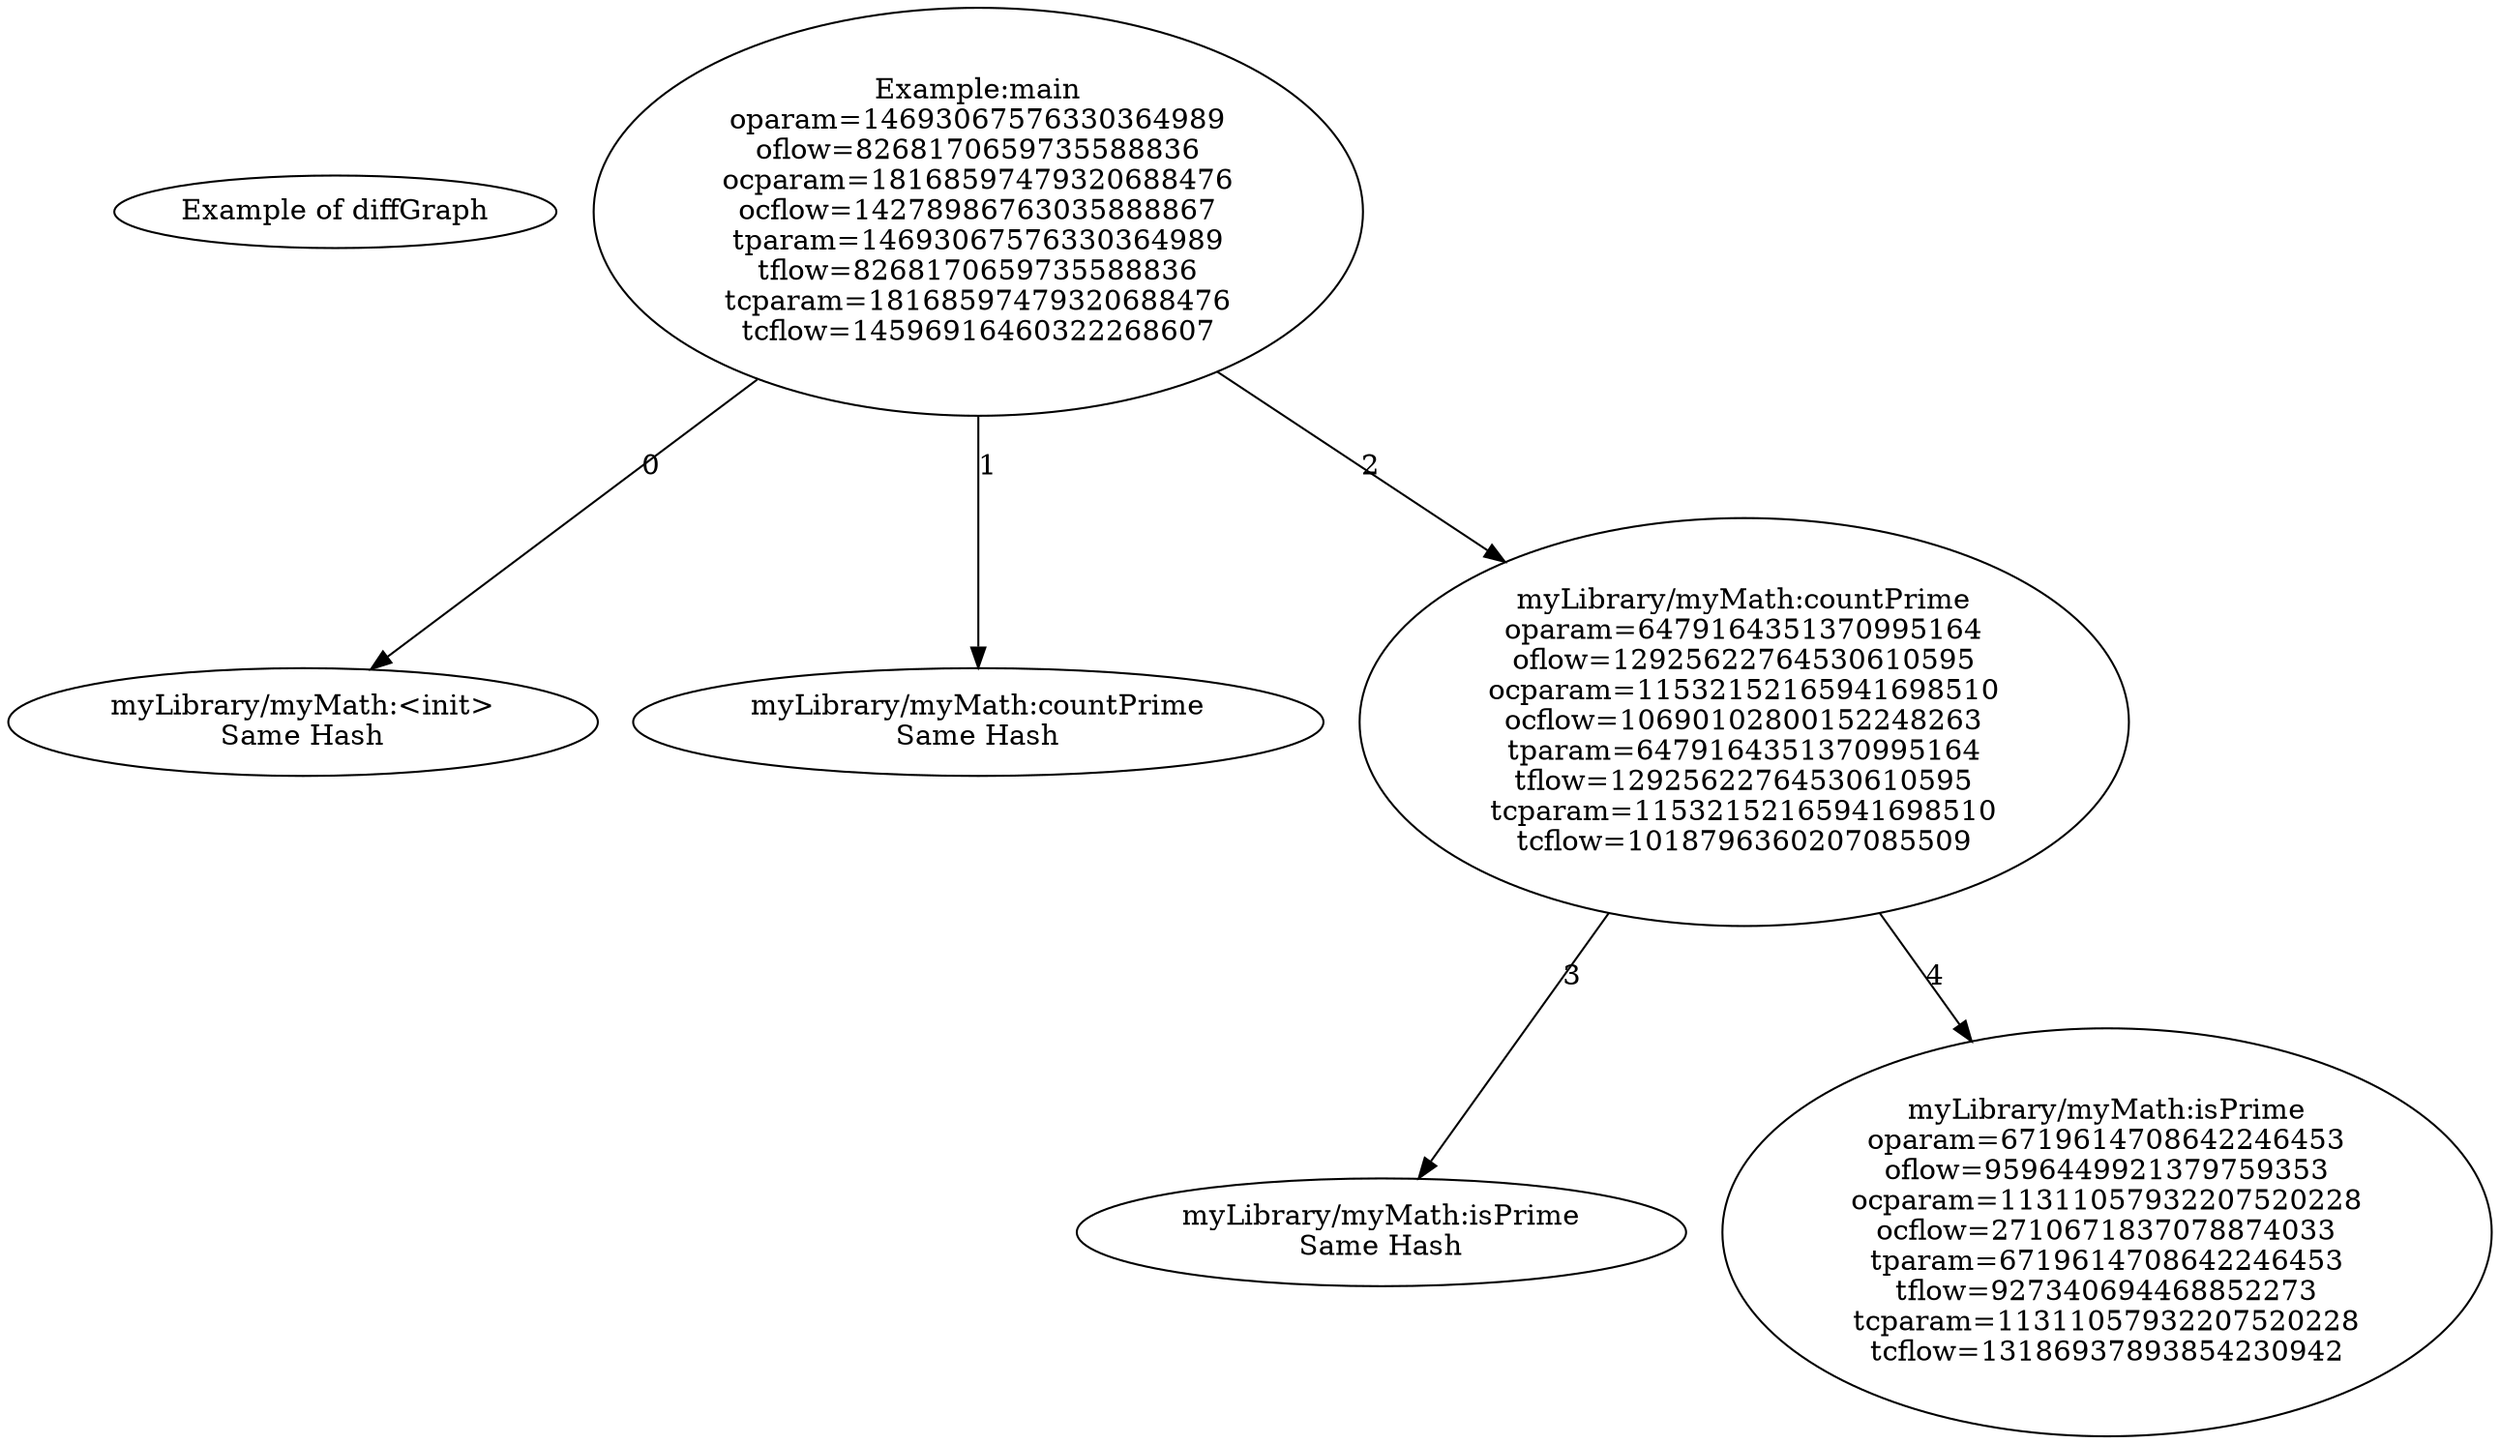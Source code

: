 digraph G {
0[label="Example of diffGraph"];
1[label="Example:main
oparam=14693067576330364989
oflow=8268170659735588836
ocparam=18168597479320688476
ocflow=14278986763035888867
tparam=14693067576330364989
tflow=8268170659735588836
tcparam=18168597479320688476
tcflow=14596916460322268607"];
2[label="myLibrary/myMath:<init>
Same Hash"];
3[label="myLibrary/myMath:countPrime
Same Hash"];
4[label="myLibrary/myMath:countPrime
oparam=6479164351370995164
oflow=12925622764530610595
ocparam=11532152165941698510
ocflow=10690102800152248263
tparam=6479164351370995164
tflow=12925622764530610595
tcparam=11532152165941698510
tcflow=1018796360207085509"];
5[label="myLibrary/myMath:isPrime
Same Hash"];
6[label="myLibrary/myMath:isPrime
oparam=6719614708642246453
oflow=9596449921379759353
ocparam=11311057932207520228
ocflow=2710671837078874033
tparam=6719614708642246453
tflow=927340694468852273
tcparam=11311057932207520228
tcflow=13186937893854230942"];
1->2 [label=0];
1->3 [label=1];
1->4 [label=2];
4->5 [label=3];
4->6 [label=4];
}
